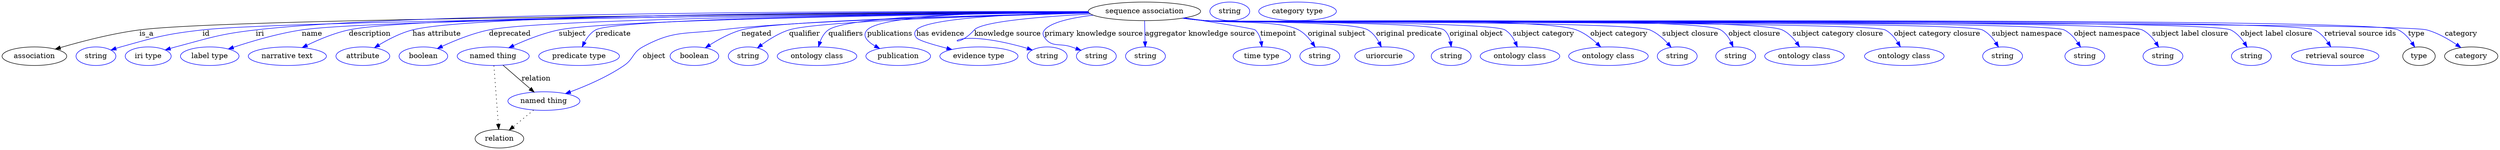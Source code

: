 digraph {
	graph [bb="0,0,4821.7,283"];
	node [label="\N"];
	"sequence association"	[height=0.5,
		label="sequence association",
		pos="2205.4,265",
		width=3.015];
	association	[height=0.5,
		pos="62.394,178",
		width=1.7332];
	"sequence association" -> association	[label=is_a,
		lp="279.39,221.5",
		pos="e,102.71,191.76 2097,263.46 1715.3,261.36 446.66,252.66 265.39,229 212.36,222.08 153.12,206.56 112.4,194.63"];
	id	[color=blue,
		height=0.5,
		label=string,
		pos="181.39,178",
		width=1.0652];
	"sequence association" -> id	[color=blue,
		label=id,
		lp="394.39,221.5",
		pos="e,210.38,189.97 2097.2,263.09 1731.9,259.87 556.59,248.13 387.39,229 316.11,220.94 298.47,215.35 229.39,196 226.29,195.13 223.09,\
194.16 219.89,193.14",
		style=solid];
	iri	[color=blue,
		height=0.5,
		label="iri type",
		pos="282.39,178",
		width=1.2277];
	"sequence association" -> iri	[color=blue,
		label=iri,
		lp="498.39,221.5",
		pos="e,315.32,190.13 2096.9,264.47 1770.9,265.46 803.42,265.19 490.39,229 420.43,220.91 403.46,214.11 335.39,196 332.02,195.1 328.55,\
194.12 325.07,193.1",
		style=solid];
	name	[color=blue,
		height=0.5,
		label="label type",
		pos="401.39,178",
		width=1.5707];
	"sequence association" -> name	[color=blue,
		label=name,
		lp="599.39,221.5",
		pos="e,437.29,191.98 2097.3,263.25 1758,260.69 728.33,251.16 579.39,229 533.4,222.16 482.45,207.05 446.89,195.22",
		style=solid];
	description	[color=blue,
		height=0.5,
		label="narrative text",
		pos="551.39,178",
		width=2.0943];
	"sequence association" -> description	[color=blue,
		label=description,
		lp="709.89,221.5",
		pos="e,579.96,194.74 2096.8,263.89 1769.7,263.22 807.57,258.71 669.39,229 641.42,222.98 611.76,210.39 589.18,199.35",
		style=solid];
	"has attribute"	[color=blue,
		height=0.5,
		label=attribute,
		pos="696.39,178",
		width=1.4443];
	"sequence association" -> "has attribute"	[color=blue,
		label="has attribute",
		lp="839.39,221.5",
		pos="e,718.86,194.48 2096.7,264.13 1787.5,264.12 917.1,261.17 792.39,229 769.46,223.08 745.84,210.87 727.77,200",
		style=solid];
	deprecated	[color=blue,
		height=0.5,
		label=boolean,
		pos="813.39,178",
		width=1.2999];
	"sequence association" -> deprecated	[color=blue,
		label=deprecated,
		lp="979.89,221.5",
		pos="e,840.56,193.01 2097.3,263.17 1811.6,260.67 1051,251.93 939.39,229 908.05,222.56 874.47,208.86 849.86,197.42",
		style=solid];
	subject	[color=blue,
		height=0.5,
		label="named thing",
		pos="947.39,178",
		width=1.9318];
	"sequence association" -> subject	[color=blue,
		label=subject,
		lp="1100.4,221.5",
		pos="e,977.54,194.29 2097.5,262.77 1834.1,259.46 1172.6,249.22 1074.4,229 1044,222.74 1011.4,209.78 986.86,198.62",
		style=solid];
	predicate	[color=blue,
		height=0.5,
		label="predicate type",
		pos="1113.4,178",
		width=2.1665];
	"sequence association" -> predicate	[color=blue,
		label=predicate,
		lp="1179.4,221.5",
		pos="e,1119.4,196.1 2097,263.13 1835.1,260.66 1186.2,252.22 1145.4,229 1136,223.65 1128.9,214.28 1123.8,205.08",
		style=solid];
	object	[color=blue,
		height=0.5,
		label="named thing",
		pos="1045.4,91",
		width=1.9318];
	"sequence association" -> object	[color=blue,
		label=object,
		lp="1258.4,178",
		pos="e,1087,105.47 2098.4,261.74 1908.7,257.35 1520.8,246.52 1386.4,229 1318.7,220.18 1296.3,228.78 1236.4,196 1216.5,185.13 1219.1,172.77 \
1200.4,160 1168.3,138.07 1128,120.64 1096.5,108.92",
		style=solid];
	negated	[color=blue,
		height=0.5,
		label=boolean,
		pos="1336.4,178",
		width=1.2999];
	"sequence association" -> negated	[color=blue,
		label=negated,
		lp="1455.4,221.5",
		pos="e,1357.3,194.34 2098.1,261.91 1899.6,257.64 1489.2,246.79 1426.4,229 1404.9,222.92 1383,210.87 1366.1,200.13",
		style=solid];
	qualifier	[color=blue,
		height=0.5,
		label=string,
		pos="1439.4,178",
		width=1.0652];
	"sequence association" -> qualifier	[color=blue,
		label=qualifier,
		lp="1548.4,221.5",
		pos="e,1457.2,194.07 2098.8,261.55 1919.6,256.98 1572.1,246.05 1518.4,229 1499.1,222.88 1479.9,210.88 1465.2,200.17",
		style=solid];
	qualifiers	[color=blue,
		height=0.5,
		label="ontology class",
		pos="1572.4,178",
		width=2.1304];
	"sequence association" -> qualifiers	[color=blue,
		label=qualifiers,
		lp="1627.9,221.5",
		pos="e,1575.3,196.32 2096.8,263.86 1932.2,262.75 1634.5,256.85 1594.4,229 1586.6,223.58 1581.5,214.73 1578.2,205.98",
		style=solid];
	publications	[color=blue,
		height=0.5,
		label=publication,
		pos="1729.4,178",
		width=1.7332];
	"sequence association" -> publications	[color=blue,
		label=publications,
		lp="1713.4,221.5",
		pos="e,1693.5,193 2096.8,264.67 1948.6,264.43 1697.9,259.45 1669.4,229 1658.9,217.83 1669.4,206.79 1684.3,197.94",
		style=solid];
	"has evidence"	[color=blue,
		height=0.5,
		label="evidence type",
		pos="1885.4,178",
		width=2.0943];
	"sequence association" -> "has evidence"	[color=blue,
		label="has evidence",
		lp="1810.9,221.5",
		pos="e,1833.2,191.03 2097.6,262.93 1974.3,260.57 1786.6,253.01 1764.4,229 1759.9,224.1 1760.4,219.33 1764.4,214 1768.4,208.7 1795.7,200.58 \
1823.4,193.49",
		style=solid];
	"knowledge source"	[color=blue,
		height=0.5,
		label=string,
		pos="2017.4,178",
		width=1.0652];
	"sequence association" -> "knowledge source"	[color=blue,
		label="knowledge source",
		lp="1940.9,221.5",
		pos="e,1988.7,189.95 2101.3,259.8 2010.6,255.04 1891.4,245.68 1876.4,229 1830.4,177.81 1809.2,239.61 1969.4,196 1972.6,195.14 1975.8,\
194.17 1979,193.15",
		style=solid];
	"primary knowledge source"	[color=blue,
		height=0.5,
		label=string,
		pos="2112.4,178",
		width=1.0652];
	"sequence association" -> "primary knowledge source"	[color=blue,
		label="primary knowledge source",
		lp="2107.4,221.5",
		pos="e,2082.7,189.55 2106.2,257.59 2065.5,252.69 2025,244.1 2012.4,229 2008.1,223.88 2008.5,219.43 2012.4,214 2026.6,194.08 2041.3,204.08 \
2064.4,196 2067.3,195 2070.2,193.95 2073.2,192.9",
		style=solid];
	"aggregator knowledge source"	[color=blue,
		height=0.5,
		label=string,
		pos="2207.4,178",
		width=1.0652];
	"sequence association" -> "aggregator knowledge source"	[color=blue,
		label="aggregator knowledge source",
		lp="2312.9,221.5",
		pos="e,2206.9,196.09 2205.7,246.87 2205.9,237.22 2206.1,224.94 2206.4,214 2206.5,211.45 2206.5,208.79 2206.6,206.13",
		style=solid];
	timepoint	[color=blue,
		height=0.5,
		label="time type",
		pos="2432.4,178",
		width=1.5346];
	"sequence association" -> timepoint	[color=blue,
		label=timepoint,
		lp="2464.4,221.5",
		pos="e,2432.4,196.24 2282.8,252.33 2343,243.1 2416.8,231.39 2419.4,229 2425.8,223.16 2429.2,214.6 2431,206.2",
		style=solid];
	"original subject"	[color=blue,
		height=0.5,
		label=string,
		pos="2544.4,178",
		width=1.0652];
	"sequence association" -> "original subject"	[color=blue,
		label="original subject",
		lp="2577.4,221.5",
		pos="e,2535.3,195.92 2282.8,252.36 2296.3,250.47 2310.2,248.6 2323.4,247 2363.3,242.13 2468,247.98 2503.4,229 2514,223.32 2522.9,213.63 \
2529.7,204.28",
		style=solid];
	"original predicate"	[color=blue,
		height=0.5,
		label=uriorcurie,
		pos="2669.4,178",
		width=1.5887];
	"sequence association" -> "original predicate"	[color=blue,
		label="original predicate",
		lp="2716.9,221.5",
		pos="e,2663.3,196.01 2281.4,252.06 2295.4,250.16 2309.8,248.37 2323.4,247 2358.2,243.51 2607.2,246.65 2637.4,229 2646.6,223.59 2653.6,\
214.34 2658.7,205.25",
		style=solid];
	"original object"	[color=blue,
		height=0.5,
		label=string,
		pos="2798.4,178",
		width=1.0652];
	"sequence association" -> "original object"	[color=blue,
		label="original object",
		lp="2846.9,221.5",
		pos="e,2798.4,196.16 2280.5,251.99 2294.7,250.05 2309.5,248.27 2323.4,247 2348.9,244.67 2764.3,244.88 2784.4,229 2791.4,223.46 2795.1,\
214.71 2797,206.06",
		style=solid];
	"subject category"	[color=blue,
		height=0.5,
		label="ontology class",
		pos="2931.4,178",
		width=2.1304];
	"sequence association" -> "subject category"	[color=blue,
		label="subject category",
		lp="2976.9,221.5",
		pos="e,2926.4,196.06 2280.2,251.94 2294.5,250 2309.4,248.22 2323.4,247 2355.5,244.2 2874.8,245.49 2902.4,229 2911.3,223.66 2917.8,214.41 \
2922.3,205.32",
		style=solid];
	"object category"	[color=blue,
		height=0.5,
		label="ontology class",
		pos="3102.4,178",
		width=2.1304];
	"sequence association" -> "object category"	[color=blue,
		label="object category",
		lp="3122.9,221.5",
		pos="e,3087.4,195.89 2280.1,251.87 2294.5,249.94 2309.4,248.18 2323.4,247 2402.8,240.31 2965.6,256.47 3040.4,229 3055.2,223.55 3069.2,\
213.01 3080.1,203",
		style=solid];
	"subject closure"	[color=blue,
		height=0.5,
		label=string,
		pos="3235.4,178",
		width=1.0652];
	"sequence association" -> "subject closure"	[color=blue,
		label="subject closure",
		lp="3260.9,221.5",
		pos="e,3223.5,195.37 2279.8,251.87 2294.2,249.92 2309.3,248.16 2323.4,247 2371,243.09 3138.2,247.09 3182.4,229 3195.7,223.55 3207.6,213.09 \
3216.8,203.14",
		style=solid];
	"object closure"	[color=blue,
		height=0.5,
		label=string,
		pos="3348.4,178",
		width=1.0652];
	"sequence association" -> "object closure"	[color=blue,
		label="object closure",
		lp="3384.4,221.5",
		pos="e,3343.4,196.11 2279.8,251.84 2294.2,249.89 2309.3,248.14 2323.4,247 2378.6,242.55 3271.7,257.06 3319.4,229 3328.4,223.71 3334.9,\
214.48 3339.4,205.38",
		style=solid];
	"subject category closure"	[color=blue,
		height=0.5,
		label="ontology class",
		pos="3481.4,178",
		width=2.1304];
	"sequence association" -> "subject category closure"	[color=blue,
		label="subject category closure",
		lp="3545.9,221.5",
		pos="e,3471.8,196.3 2279.8,251.81 2294.2,249.87 2309.3,248.13 2323.4,247 2385.2,242.07 3382.3,255.29 3438.4,229 3449.5,223.79 3458.9,\
214.18 3466,204.76",
		style=solid];
	"object category closure"	[color=blue,
		height=0.5,
		label="ontology class",
		pos="3674.4,178",
		width=2.1304];
	"sequence association" -> "object category closure"	[color=blue,
		label="object category closure",
		lp="3737.9,221.5",
		pos="e,3666.8,196.25 2279.5,251.83 2294,249.87 2309.2,248.12 2323.4,247 2359.8,244.14 3604.9,245.65 3637.4,229 3647.6,223.77 3655.7,214.29 \
3661.7,204.98",
		style=solid];
	"subject namespace"	[color=blue,
		height=0.5,
		label=string,
		pos="3864.4,178",
		width=1.0652];
	"sequence association" -> "subject namespace"	[color=blue,
		label="subject namespace",
		lp="3911.4,221.5",
		pos="e,3856.4,195.78 2279.5,251.81 2294,249.85 2309.2,248.11 2323.4,247 2365,243.77 3788,247.53 3825.4,229 3836.1,223.68 3844.8,213.87 \
3851.2,204.33",
		style=solid];
	"object namespace"	[color=blue,
		height=0.5,
		label=string,
		pos="4023.4,178",
		width=1.0652];
	"sequence association" -> "object namespace"	[color=blue,
		label="object namespace",
		lp="4066.4,221.5",
		pos="e,4015.1,195.8 2279.5,251.8 2294,249.84 2309.2,248.1 2323.4,247 2369.4,243.45 3941.9,249.2 3983.4,229 3994.3,223.71 4003.1,213.89 \
4009.7,204.35",
		style=solid];
	"subject label closure"	[color=blue,
		height=0.5,
		label=string,
		pos="4174.4,178",
		width=1.0652];
	"sequence association" -> "subject label closure"	[color=blue,
		label="subject label closure",
		lp="4227.4,221.5",
		pos="e,4166.1,195.8 2279.5,251.79 2294,249.83 2309.2,248.09 2323.4,247 2373.6,243.15 4089.2,251.02 4134.4,229 4145.3,223.71 4154.1,213.9 \
4160.7,204.35",
		style=solid];
	"object label closure"	[color=blue,
		height=0.5,
		label=string,
		pos="4345.4,178",
		width=1.0652];
	"sequence association" -> "object label closure"	[color=blue,
		label="object label closure",
		lp="4393.9,221.5",
		pos="e,4337.1,195.81 2279.5,251.78 2294,249.82 2309.2,248.09 2323.4,247 2378.3,242.82 4255.9,253.08 4305.4,229 4316.3,223.72 4325.1,213.9 \
4331.7,204.36",
		style=solid];
	"retrieval source ids"	[color=blue,
		height=0.5,
		label="retrieval source",
		pos="4507.4,178",
		width=2.347];
	"sequence association" -> "retrieval source ids"	[color=blue,
		label="retrieval source ids",
		lp="4555.9,221.5",
		pos="e,4498.8,196.31 2279.5,251.77 2294,249.81 2309.2,248.08 2323.4,247 2382.8,242.49 4413.8,255.02 4467.4,229 4478.1,223.79 4486.9,214.18 \
4493.4,204.77",
		style=solid];
	type	[height=0.5,
		pos="4669.4,178",
		width=0.86659];
	"sequence association" -> type	[color=blue,
		label=type,
		lp="4664.4,221.5",
		pos="e,4661.1,195.81 2279.5,251.76 2294,249.81 2309.2,248.08 2323.4,247 2387.3,242.17 4571.8,256.97 4629.4,229 4640.3,223.72 4649.1,213.91 \
4655.7,204.37",
		style=solid];
	category	[height=0.5,
		pos="4770.4,178",
		width=1.4263];
	"sequence association" -> category	[color=blue,
		label=category,
		lp="4750.9,221.5",
		pos="e,4750.2,194.83 2279.5,251.76 2294,249.81 2309.2,248.08 2323.4,247 2388.8,242.06 4621.1,246.31 4684.4,229 4705.1,223.35 4725.9,211.43 \
4741.9,200.65",
		style=solid];
	subject -> object	[label=relation,
		lp="1030.4,134.5",
		pos="e,1026.6,108.34 966.29,160.61 981.2,147.68 1002.2,129.47 1018.8,115.07"];
	relation	[height=0.5,
		pos="959.39,18",
		width=1.2999];
	subject -> relation	[pos="e,958.09,36.188 948.7,159.79 950.78,132.48 954.84,78.994 957.31,46.38",
		style=dotted];
	object -> relation	[pos="e,978.35,34.647 1025.4,73.533 1013.8,63.922 998.97,51.669 986.3,41.213",
		style=dotted];
	association_type	[color=blue,
		height=0.5,
		label=string,
		pos="2370.4,265",
		width=1.0652];
	association_category	[color=blue,
		height=0.5,
		label="category type",
		pos="2501.4,265",
		width=2.0762];
}

